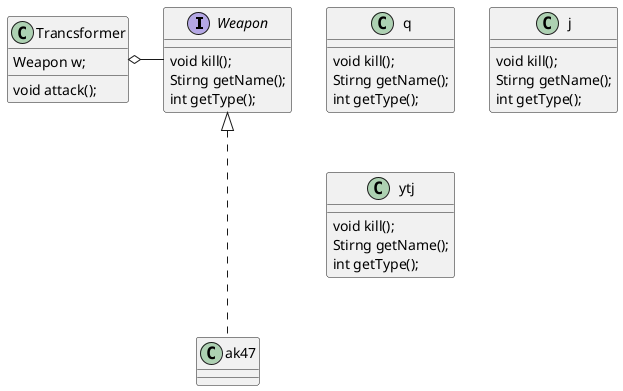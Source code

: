 @startuml
'https://plantuml.com/class-diagram


interface Weapon{
void kill();
Stirng getName();
int getType();
}

class Trancsformer{
    Weapon w;
    void attack();
}
Trancsformer o- Weapon
class q{
void kill();
Stirng getName();
int getType();
}
class j{
void kill();
Stirng getName();
int getType();
}
class ytj{
void kill();
Stirng getName();
int getType();
}
Weapon <|... ak47
@enduml
